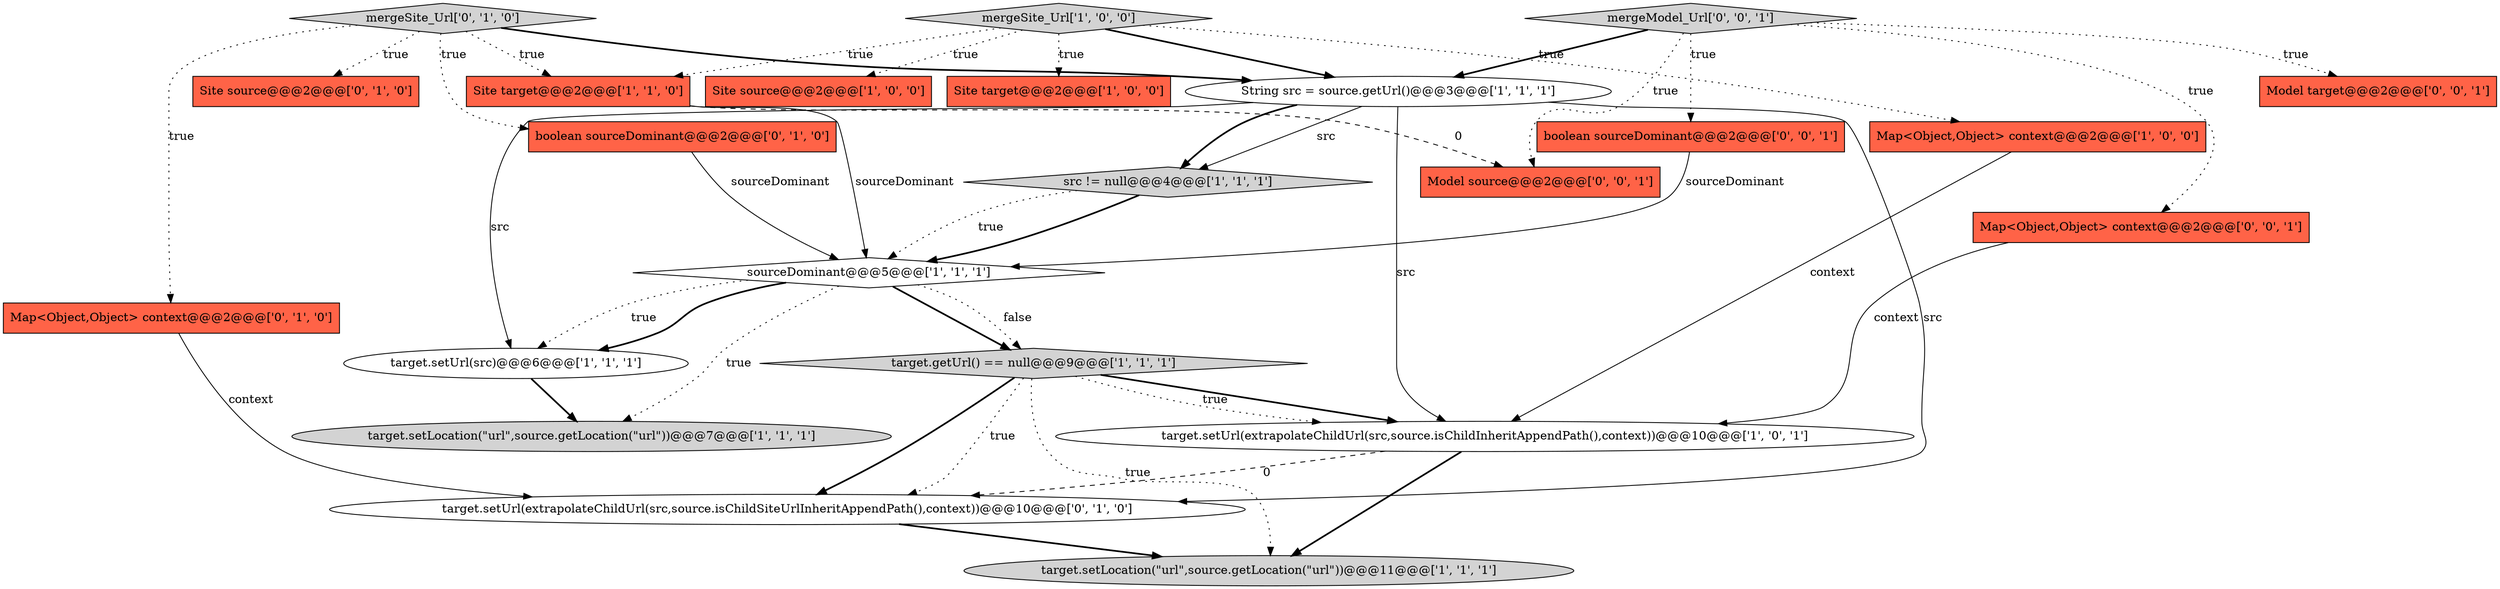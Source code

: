 digraph {
11 [style = filled, label = "Site target@@@2@@@['1', '1', '0']", fillcolor = tomato, shape = box image = "AAA0AAABBB1BBB"];
13 [style = filled, label = "Site source@@@2@@@['0', '1', '0']", fillcolor = tomato, shape = box image = "AAA0AAABBB2BBB"];
20 [style = filled, label = "Model target@@@2@@@['0', '0', '1']", fillcolor = tomato, shape = box image = "AAA0AAABBB3BBB"];
16 [style = filled, label = "boolean sourceDominant@@@2@@@['0', '1', '0']", fillcolor = tomato, shape = box image = "AAA0AAABBB2BBB"];
3 [style = filled, label = "Map<Object,Object> context@@@2@@@['1', '0', '0']", fillcolor = tomato, shape = box image = "AAA0AAABBB1BBB"];
4 [style = filled, label = "target.setUrl(src)@@@6@@@['1', '1', '1']", fillcolor = white, shape = ellipse image = "AAA0AAABBB1BBB"];
21 [style = filled, label = "Map<Object,Object> context@@@2@@@['0', '0', '1']", fillcolor = tomato, shape = box image = "AAA0AAABBB3BBB"];
6 [style = filled, label = "target.setLocation(\"url\",source.getLocation(\"url\"))@@@7@@@['1', '1', '1']", fillcolor = lightgray, shape = ellipse image = "AAA0AAABBB1BBB"];
7 [style = filled, label = "sourceDominant@@@5@@@['1', '1', '1']", fillcolor = white, shape = diamond image = "AAA0AAABBB1BBB"];
9 [style = filled, label = "target.setLocation(\"url\",source.getLocation(\"url\"))@@@11@@@['1', '1', '1']", fillcolor = lightgray, shape = ellipse image = "AAA0AAABBB1BBB"];
19 [style = filled, label = "mergeModel_Url['0', '0', '1']", fillcolor = lightgray, shape = diamond image = "AAA0AAABBB3BBB"];
14 [style = filled, label = "Map<Object,Object> context@@@2@@@['0', '1', '0']", fillcolor = tomato, shape = box image = "AAA0AAABBB2BBB"];
5 [style = filled, label = "target.getUrl() == null@@@9@@@['1', '1', '1']", fillcolor = lightgray, shape = diamond image = "AAA0AAABBB1BBB"];
17 [style = filled, label = "mergeSite_Url['0', '1', '0']", fillcolor = lightgray, shape = diamond image = "AAA0AAABBB2BBB"];
2 [style = filled, label = "Site source@@@2@@@['1', '0', '0']", fillcolor = tomato, shape = box image = "AAA0AAABBB1BBB"];
12 [style = filled, label = "mergeSite_Url['1', '0', '0']", fillcolor = lightgray, shape = diamond image = "AAA0AAABBB1BBB"];
15 [style = filled, label = "target.setUrl(extrapolateChildUrl(src,source.isChildSiteUrlInheritAppendPath(),context))@@@10@@@['0', '1', '0']", fillcolor = white, shape = ellipse image = "AAA1AAABBB2BBB"];
1 [style = filled, label = "target.setUrl(extrapolateChildUrl(src,source.isChildInheritAppendPath(),context))@@@10@@@['1', '0', '1']", fillcolor = white, shape = ellipse image = "AAA0AAABBB1BBB"];
0 [style = filled, label = "src != null@@@4@@@['1', '1', '1']", fillcolor = lightgray, shape = diamond image = "AAA0AAABBB1BBB"];
8 [style = filled, label = "Site target@@@2@@@['1', '0', '0']", fillcolor = tomato, shape = box image = "AAA0AAABBB1BBB"];
18 [style = filled, label = "boolean sourceDominant@@@2@@@['0', '0', '1']", fillcolor = tomato, shape = box image = "AAA0AAABBB3BBB"];
22 [style = filled, label = "Model source@@@2@@@['0', '0', '1']", fillcolor = tomato, shape = box image = "AAA0AAABBB3BBB"];
10 [style = filled, label = "String src = source.getUrl()@@@3@@@['1', '1', '1']", fillcolor = white, shape = ellipse image = "AAA0AAABBB1BBB"];
19->21 [style = dotted, label="true"];
4->6 [style = bold, label=""];
7->4 [style = dotted, label="true"];
10->15 [style = solid, label="src"];
19->10 [style = bold, label=""];
10->4 [style = solid, label="src"];
1->9 [style = bold, label=""];
15->9 [style = bold, label=""];
17->14 [style = dotted, label="true"];
17->16 [style = dotted, label="true"];
0->7 [style = bold, label=""];
5->9 [style = dotted, label="true"];
12->11 [style = dotted, label="true"];
0->7 [style = dotted, label="true"];
5->1 [style = bold, label=""];
14->15 [style = solid, label="context"];
17->13 [style = dotted, label="true"];
18->7 [style = solid, label="sourceDominant"];
5->15 [style = dotted, label="true"];
12->2 [style = dotted, label="true"];
11->7 [style = solid, label="sourceDominant"];
7->6 [style = dotted, label="true"];
19->20 [style = dotted, label="true"];
11->22 [style = dashed, label="0"];
12->8 [style = dotted, label="true"];
12->10 [style = bold, label=""];
21->1 [style = solid, label="context"];
7->4 [style = bold, label=""];
19->22 [style = dotted, label="true"];
10->1 [style = solid, label="src"];
16->7 [style = solid, label="sourceDominant"];
1->15 [style = dashed, label="0"];
7->5 [style = bold, label=""];
17->11 [style = dotted, label="true"];
7->5 [style = dotted, label="false"];
5->1 [style = dotted, label="true"];
10->0 [style = solid, label="src"];
17->10 [style = bold, label=""];
10->0 [style = bold, label=""];
12->3 [style = dotted, label="true"];
5->15 [style = bold, label=""];
19->18 [style = dotted, label="true"];
3->1 [style = solid, label="context"];
}
